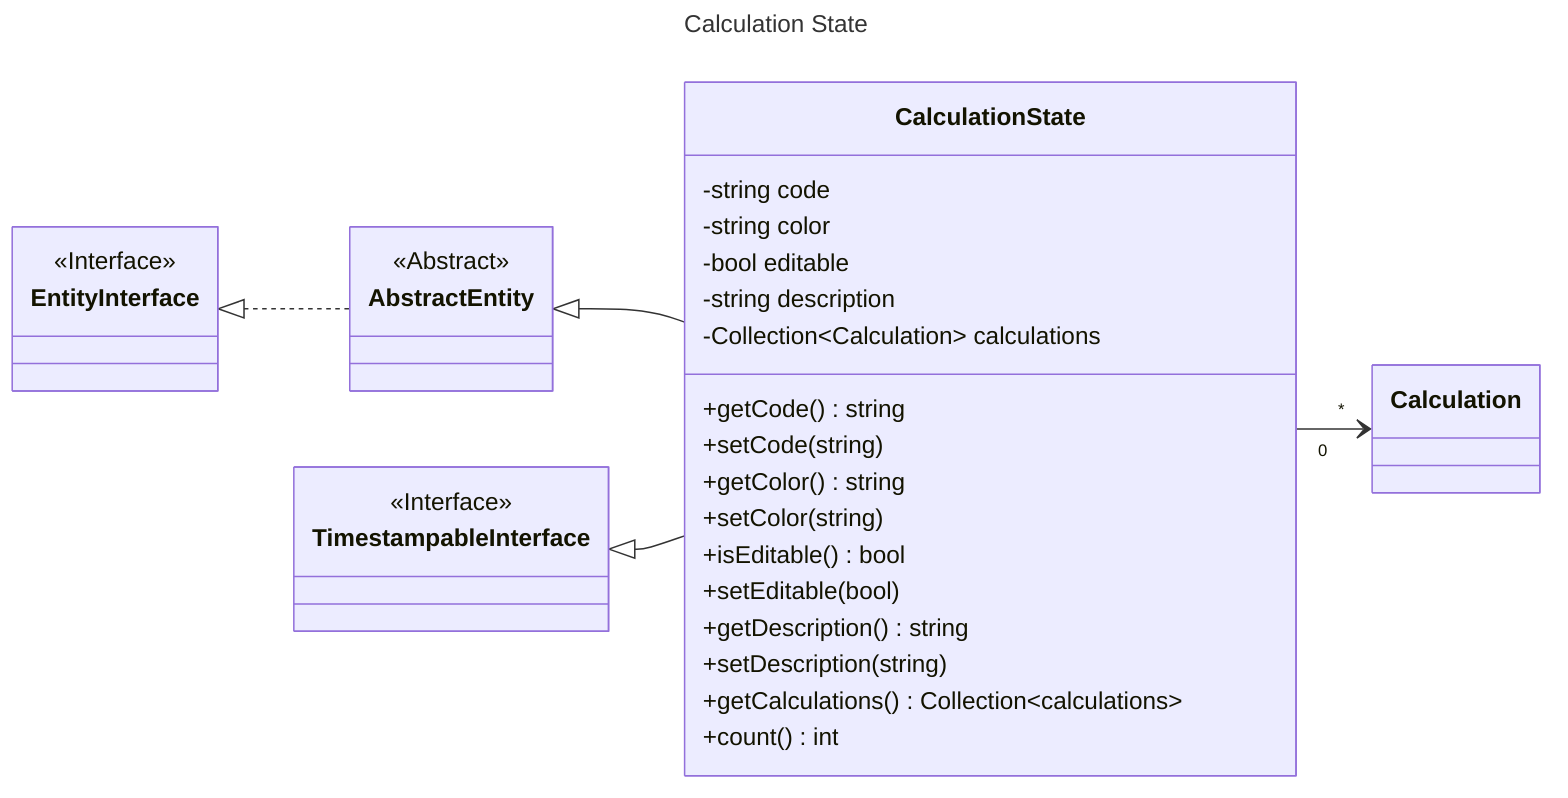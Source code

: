 ---
title: Calculation State
---

classDiagram
    direction LR

    class CalculationState {
        -string code
        -string color
        -bool editable
        -string description
        -Collection~Calculation~ calculations
        +getCode() string
        +setCode(string)
        +getColor() string
        +setColor(string)
        +isEditable() bool
        +setEditable(bool)
        +getDescription() string
        +setDescription(string)
        +getCalculations() Collection~calculations~
        +count() int
    }

    class AbstractEntity {
        <<Abstract>>
    }
    class EntityInterface {
        <<Interface>>
    }

    class TimestampableInterface {
        <<Interface>>
    }

    EntityInterface <|.. AbstractEntity
    AbstractEntity <|-- CalculationState
    CalculationState "0" --> "*" Calculation
    TimestampableInterface <|-- CalculationState

    click EntityInterface call nodeCallback()
    click AbstractEntity call nodeCallback()
    click Calculation call nodeCallback()
    click TimestampableInterface call nodeCallback()